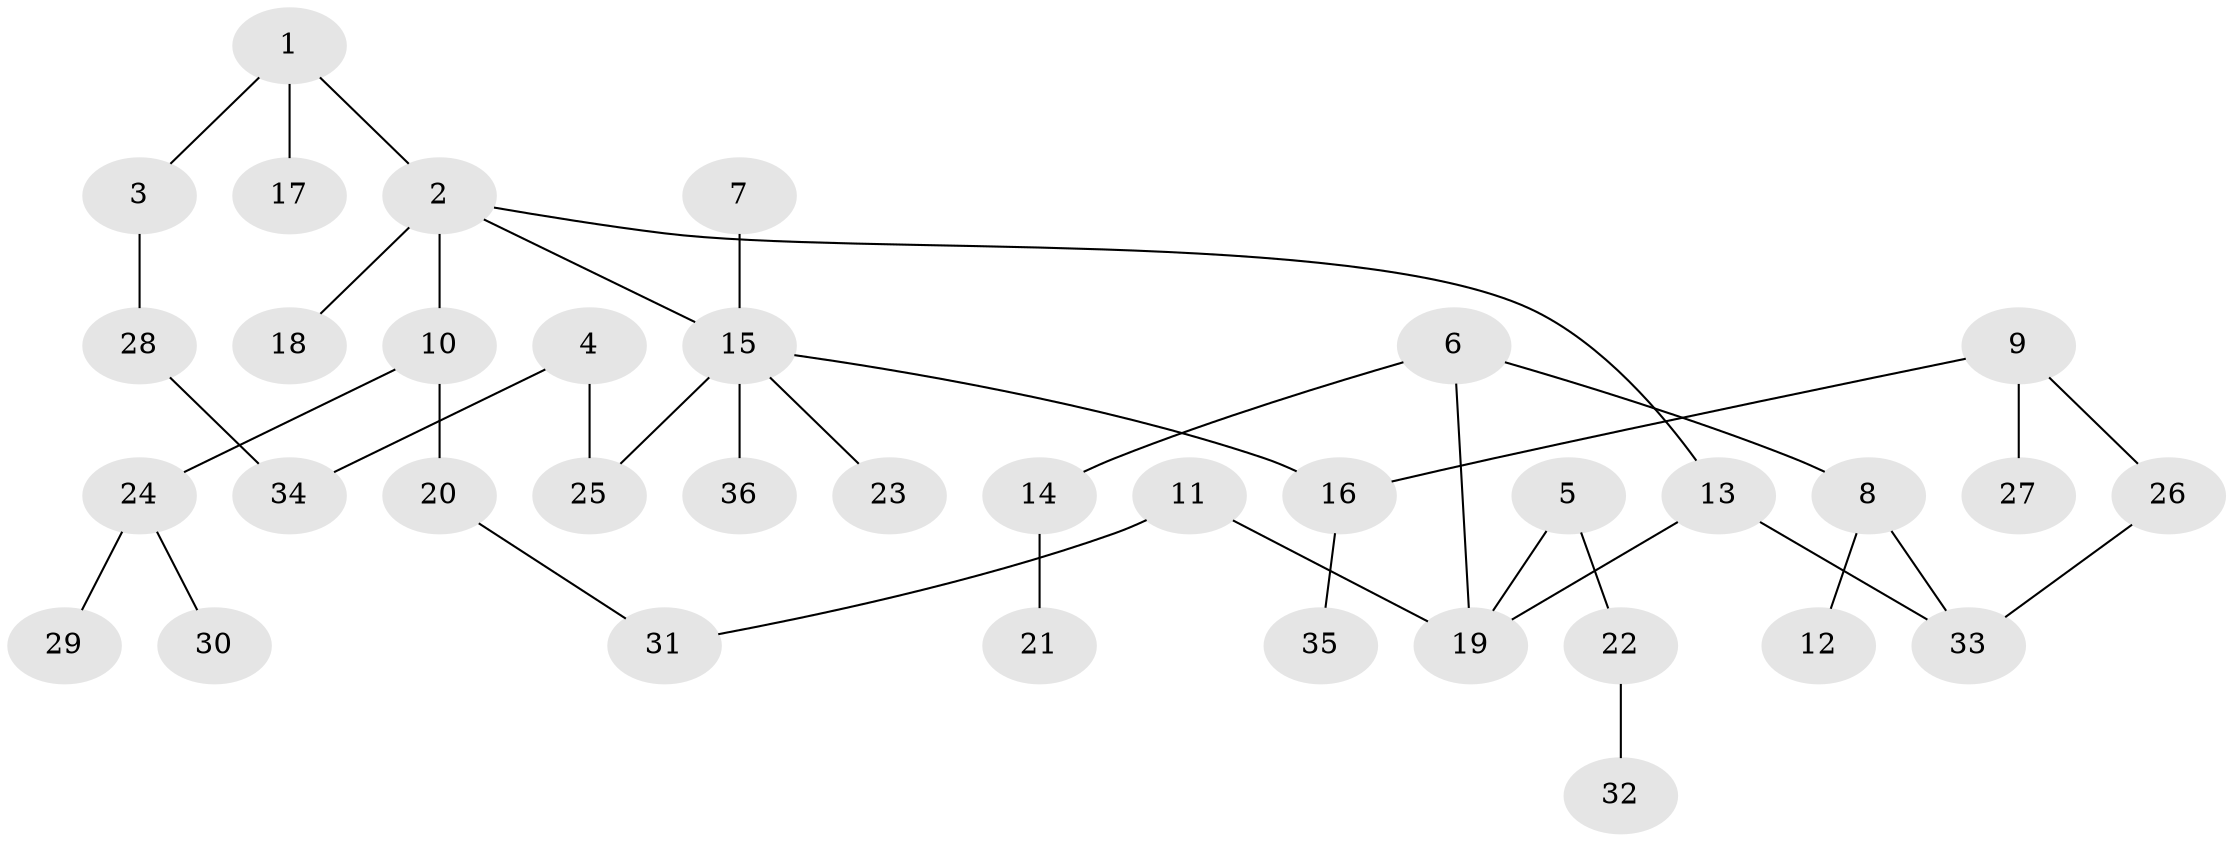 // original degree distribution, {3: 0.2033898305084746, 5: 0.03389830508474576, 7: 0.01694915254237288, 4: 0.05084745762711865, 2: 0.3050847457627119, 1: 0.3898305084745763}
// Generated by graph-tools (version 1.1) at 2025/36/03/04/25 23:36:10]
// undirected, 36 vertices, 39 edges
graph export_dot {
  node [color=gray90,style=filled];
  1;
  2;
  3;
  4;
  5;
  6;
  7;
  8;
  9;
  10;
  11;
  12;
  13;
  14;
  15;
  16;
  17;
  18;
  19;
  20;
  21;
  22;
  23;
  24;
  25;
  26;
  27;
  28;
  29;
  30;
  31;
  32;
  33;
  34;
  35;
  36;
  1 -- 2 [weight=1.0];
  1 -- 3 [weight=1.0];
  1 -- 17 [weight=1.0];
  2 -- 10 [weight=1.0];
  2 -- 13 [weight=1.0];
  2 -- 15 [weight=1.0];
  2 -- 18 [weight=1.0];
  3 -- 28 [weight=1.0];
  4 -- 25 [weight=1.0];
  4 -- 34 [weight=1.0];
  5 -- 19 [weight=1.0];
  5 -- 22 [weight=1.0];
  6 -- 8 [weight=1.0];
  6 -- 14 [weight=1.0];
  6 -- 19 [weight=1.0];
  7 -- 15 [weight=1.0];
  8 -- 12 [weight=1.0];
  8 -- 33 [weight=1.0];
  9 -- 16 [weight=1.0];
  9 -- 26 [weight=1.0];
  9 -- 27 [weight=1.0];
  10 -- 20 [weight=1.0];
  10 -- 24 [weight=1.0];
  11 -- 19 [weight=1.0];
  11 -- 31 [weight=1.0];
  13 -- 19 [weight=1.0];
  13 -- 33 [weight=1.0];
  14 -- 21 [weight=1.0];
  15 -- 16 [weight=1.0];
  15 -- 23 [weight=1.0];
  15 -- 25 [weight=1.0];
  15 -- 36 [weight=1.0];
  16 -- 35 [weight=1.0];
  20 -- 31 [weight=1.0];
  22 -- 32 [weight=1.0];
  24 -- 29 [weight=1.0];
  24 -- 30 [weight=1.0];
  26 -- 33 [weight=1.0];
  28 -- 34 [weight=1.0];
}
